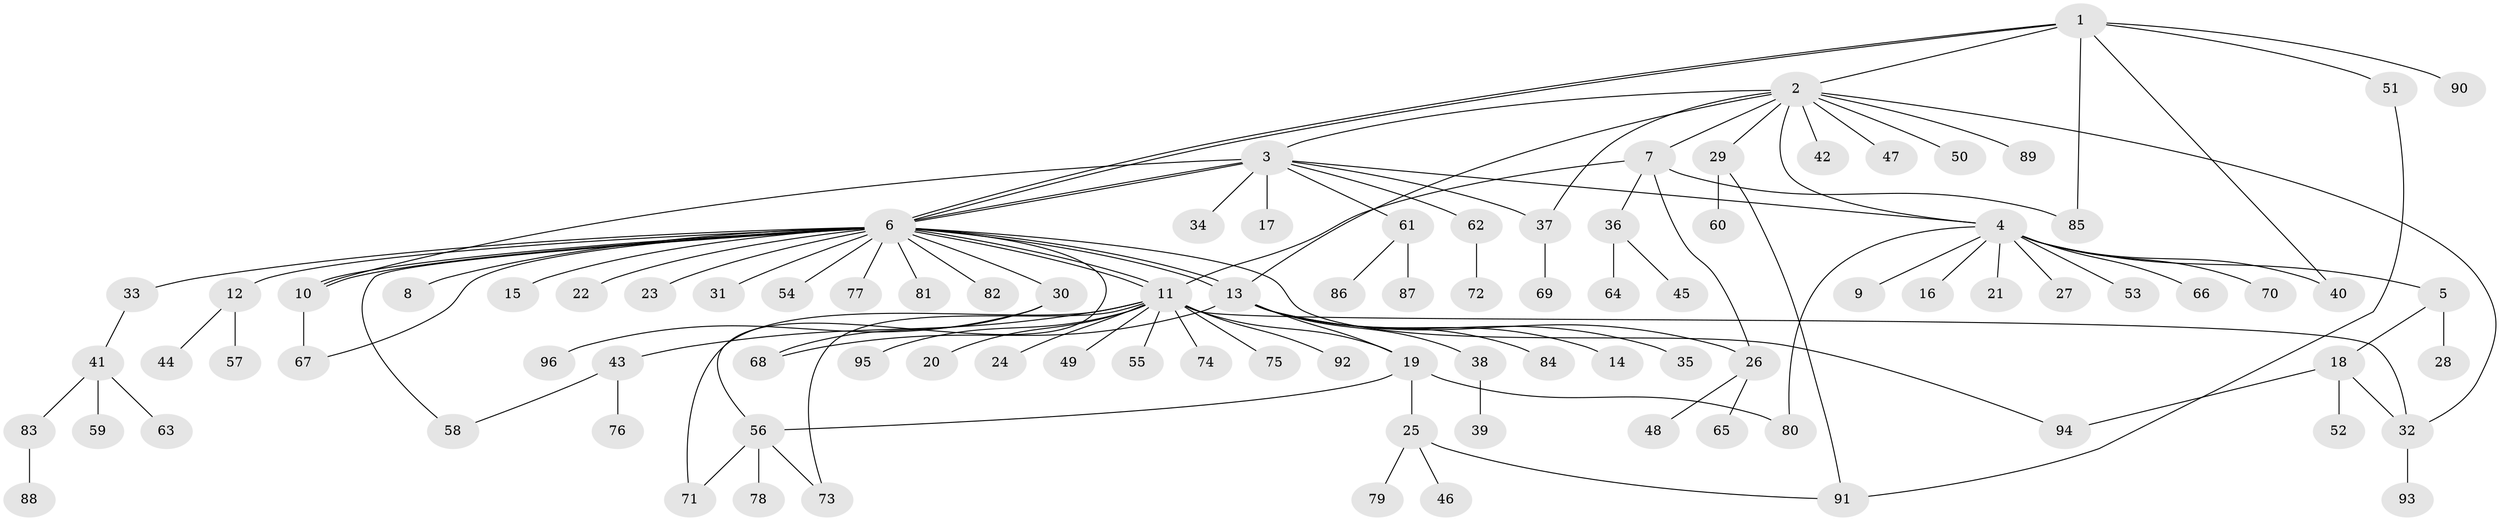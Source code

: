 // Generated by graph-tools (version 1.1) at 2025/49/03/09/25 03:49:52]
// undirected, 96 vertices, 122 edges
graph export_dot {
graph [start="1"]
  node [color=gray90,style=filled];
  1;
  2;
  3;
  4;
  5;
  6;
  7;
  8;
  9;
  10;
  11;
  12;
  13;
  14;
  15;
  16;
  17;
  18;
  19;
  20;
  21;
  22;
  23;
  24;
  25;
  26;
  27;
  28;
  29;
  30;
  31;
  32;
  33;
  34;
  35;
  36;
  37;
  38;
  39;
  40;
  41;
  42;
  43;
  44;
  45;
  46;
  47;
  48;
  49;
  50;
  51;
  52;
  53;
  54;
  55;
  56;
  57;
  58;
  59;
  60;
  61;
  62;
  63;
  64;
  65;
  66;
  67;
  68;
  69;
  70;
  71;
  72;
  73;
  74;
  75;
  76;
  77;
  78;
  79;
  80;
  81;
  82;
  83;
  84;
  85;
  86;
  87;
  88;
  89;
  90;
  91;
  92;
  93;
  94;
  95;
  96;
  1 -- 2;
  1 -- 6;
  1 -- 6;
  1 -- 40;
  1 -- 51;
  1 -- 85;
  1 -- 90;
  2 -- 3;
  2 -- 4;
  2 -- 7;
  2 -- 13;
  2 -- 29;
  2 -- 32;
  2 -- 37;
  2 -- 42;
  2 -- 47;
  2 -- 50;
  2 -- 89;
  3 -- 4;
  3 -- 6;
  3 -- 6;
  3 -- 10;
  3 -- 17;
  3 -- 34;
  3 -- 37;
  3 -- 61;
  3 -- 62;
  4 -- 5;
  4 -- 9;
  4 -- 16;
  4 -- 21;
  4 -- 27;
  4 -- 40;
  4 -- 53;
  4 -- 66;
  4 -- 70;
  4 -- 80;
  5 -- 18;
  5 -- 28;
  6 -- 8;
  6 -- 10;
  6 -- 10;
  6 -- 11;
  6 -- 11;
  6 -- 12;
  6 -- 13;
  6 -- 13;
  6 -- 15;
  6 -- 22;
  6 -- 23;
  6 -- 30;
  6 -- 31;
  6 -- 33;
  6 -- 54;
  6 -- 56;
  6 -- 58;
  6 -- 67;
  6 -- 77;
  6 -- 81;
  6 -- 82;
  6 -- 94;
  7 -- 11;
  7 -- 26;
  7 -- 36;
  7 -- 85;
  10 -- 67;
  11 -- 19;
  11 -- 20;
  11 -- 24;
  11 -- 32;
  11 -- 43;
  11 -- 49;
  11 -- 55;
  11 -- 71;
  11 -- 73;
  11 -- 74;
  11 -- 75;
  11 -- 92;
  11 -- 95;
  12 -- 44;
  12 -- 57;
  13 -- 14;
  13 -- 19;
  13 -- 26;
  13 -- 35;
  13 -- 38;
  13 -- 68;
  13 -- 84;
  18 -- 32;
  18 -- 52;
  18 -- 94;
  19 -- 25;
  19 -- 56;
  19 -- 80;
  25 -- 46;
  25 -- 79;
  25 -- 91;
  26 -- 48;
  26 -- 65;
  29 -- 60;
  29 -- 91;
  30 -- 68;
  30 -- 96;
  32 -- 93;
  33 -- 41;
  36 -- 45;
  36 -- 64;
  37 -- 69;
  38 -- 39;
  41 -- 59;
  41 -- 63;
  41 -- 83;
  43 -- 58;
  43 -- 76;
  51 -- 91;
  56 -- 71;
  56 -- 73;
  56 -- 78;
  61 -- 86;
  61 -- 87;
  62 -- 72;
  83 -- 88;
}
